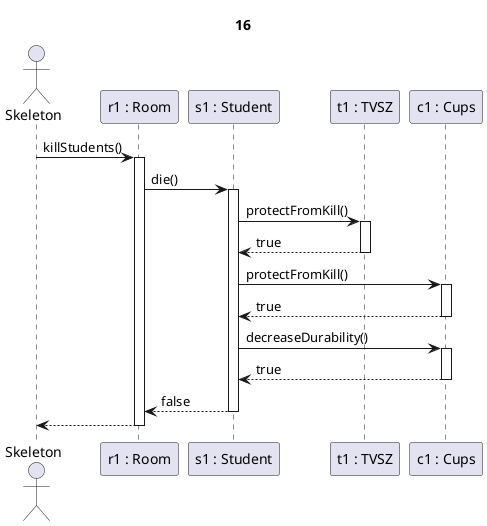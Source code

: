 @startuml oktato_tamad

title 16

actor Skeleton as sk
participant "r1 : Room" as r
participant "s1 : Student" as s
participant "t1 : TVSZ" as t
participant "c1 : Cups" as c

sk->r ++: killStudents()

r -> s ++: die()

s->t ++: protectFromKill()
t-->s --: true

s->c ++: protectFromKill()
c-->s --: true

s->c ++: decreaseDurability()
c-->s --: true

s-->r --: false

r-->sk --:

@enduml